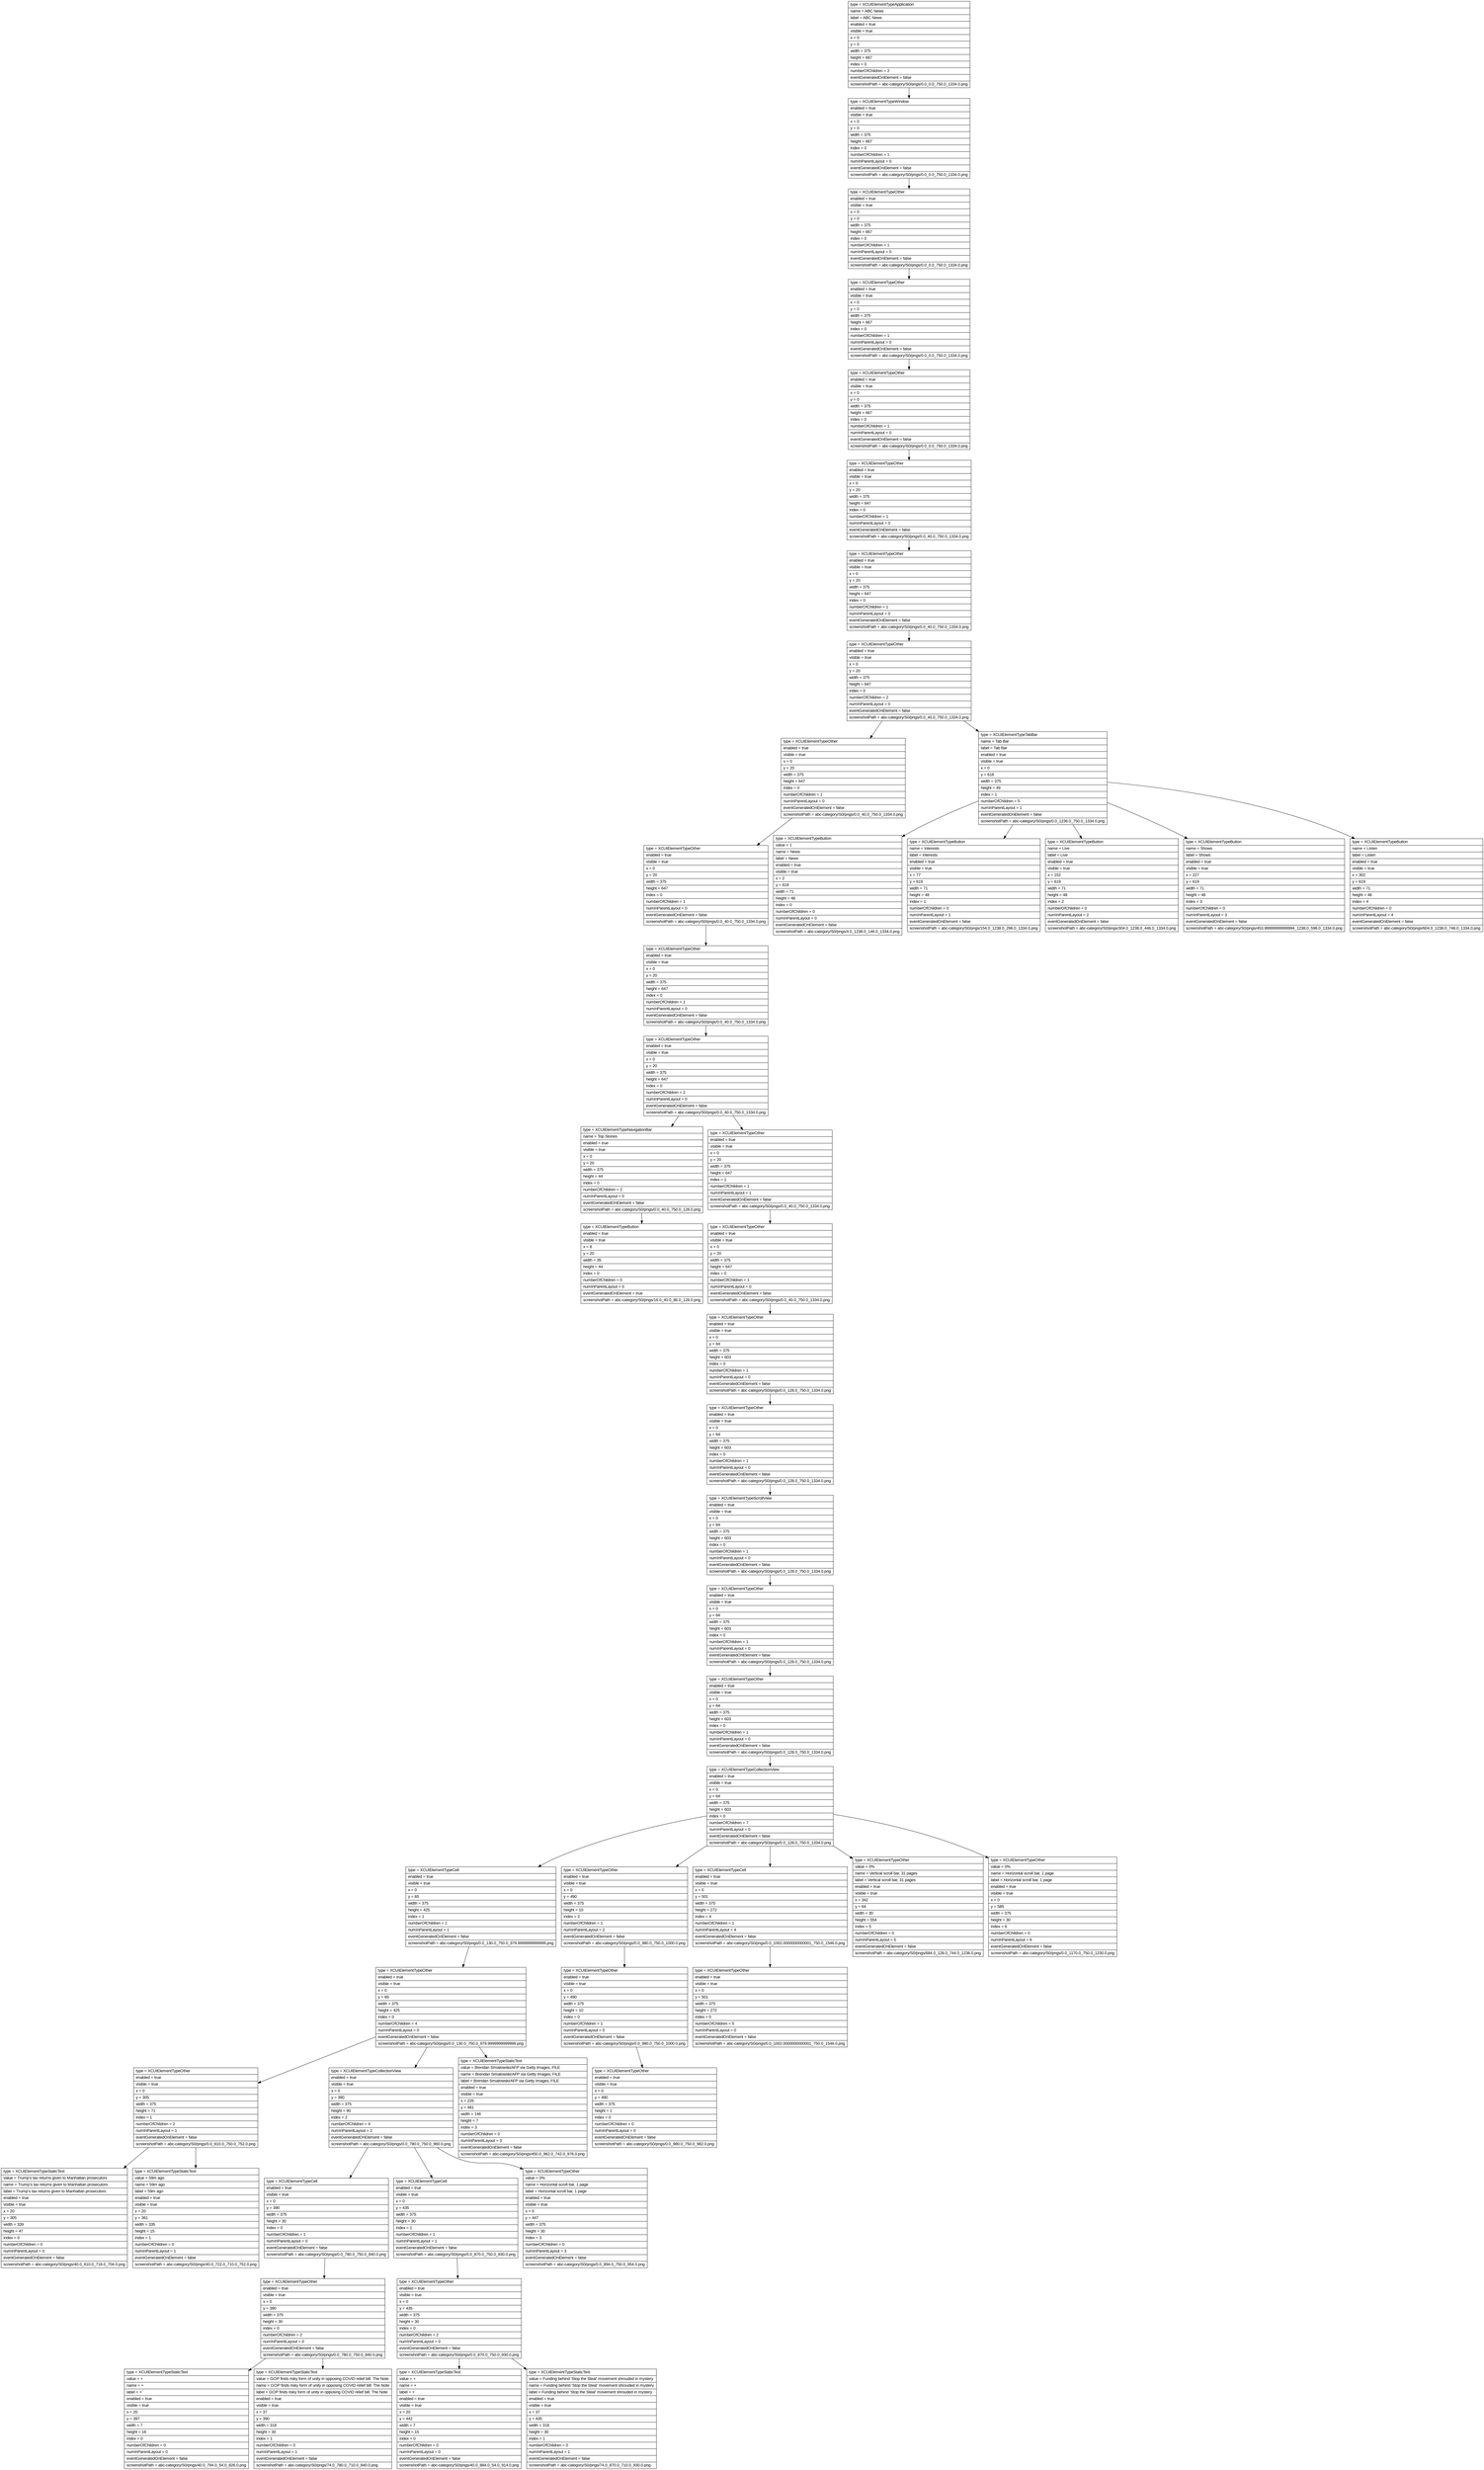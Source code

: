 digraph Layout {

	node [shape=record fontname=Arial];

	0	[label="{type = XCUIElementTypeApplication\l|name = ABC News\l|label = ABC News\l|enabled = true\l|visible = true\l|x = 0\l|y = 0\l|width = 375\l|height = 667\l|index = 0\l|numberOfChildren = 2\l|eventGeneratedOnElement = false \l|screenshotPath = abc-category/S0/pngs/0.0_0.0_750.0_1334.0.png\l}"]
	1	[label="{type = XCUIElementTypeWindow\l|enabled = true\l|visible = true\l|x = 0\l|y = 0\l|width = 375\l|height = 667\l|index = 0\l|numberOfChildren = 1\l|numInParentLayout = 0\l|eventGeneratedOnElement = false \l|screenshotPath = abc-category/S0/pngs/0.0_0.0_750.0_1334.0.png\l}"]
	2	[label="{type = XCUIElementTypeOther\l|enabled = true\l|visible = true\l|x = 0\l|y = 0\l|width = 375\l|height = 667\l|index = 0\l|numberOfChildren = 1\l|numInParentLayout = 0\l|eventGeneratedOnElement = false \l|screenshotPath = abc-category/S0/pngs/0.0_0.0_750.0_1334.0.png\l}"]
	3	[label="{type = XCUIElementTypeOther\l|enabled = true\l|visible = true\l|x = 0\l|y = 0\l|width = 375\l|height = 667\l|index = 0\l|numberOfChildren = 1\l|numInParentLayout = 0\l|eventGeneratedOnElement = false \l|screenshotPath = abc-category/S0/pngs/0.0_0.0_750.0_1334.0.png\l}"]
	4	[label="{type = XCUIElementTypeOther\l|enabled = true\l|visible = true\l|x = 0\l|y = 0\l|width = 375\l|height = 667\l|index = 0\l|numberOfChildren = 1\l|numInParentLayout = 0\l|eventGeneratedOnElement = false \l|screenshotPath = abc-category/S0/pngs/0.0_0.0_750.0_1334.0.png\l}"]
	5	[label="{type = XCUIElementTypeOther\l|enabled = true\l|visible = true\l|x = 0\l|y = 20\l|width = 375\l|height = 647\l|index = 0\l|numberOfChildren = 1\l|numInParentLayout = 0\l|eventGeneratedOnElement = false \l|screenshotPath = abc-category/S0/pngs/0.0_40.0_750.0_1334.0.png\l}"]
	6	[label="{type = XCUIElementTypeOther\l|enabled = true\l|visible = true\l|x = 0\l|y = 20\l|width = 375\l|height = 647\l|index = 0\l|numberOfChildren = 1\l|numInParentLayout = 0\l|eventGeneratedOnElement = false \l|screenshotPath = abc-category/S0/pngs/0.0_40.0_750.0_1334.0.png\l}"]
	7	[label="{type = XCUIElementTypeOther\l|enabled = true\l|visible = true\l|x = 0\l|y = 20\l|width = 375\l|height = 647\l|index = 0\l|numberOfChildren = 2\l|numInParentLayout = 0\l|eventGeneratedOnElement = false \l|screenshotPath = abc-category/S0/pngs/0.0_40.0_750.0_1334.0.png\l}"]
	8	[label="{type = XCUIElementTypeOther\l|enabled = true\l|visible = true\l|x = 0\l|y = 20\l|width = 375\l|height = 647\l|index = 0\l|numberOfChildren = 1\l|numInParentLayout = 0\l|eventGeneratedOnElement = false \l|screenshotPath = abc-category/S0/pngs/0.0_40.0_750.0_1334.0.png\l}"]
	9	[label="{type = XCUIElementTypeTabBar\l|name = Tab Bar\l|label = Tab Bar\l|enabled = true\l|visible = true\l|x = 0\l|y = 618\l|width = 375\l|height = 49\l|index = 1\l|numberOfChildren = 5\l|numInParentLayout = 1\l|eventGeneratedOnElement = false \l|screenshotPath = abc-category/S0/pngs/0.0_1236.0_750.0_1334.0.png\l}"]
	10	[label="{type = XCUIElementTypeOther\l|enabled = true\l|visible = true\l|x = 0\l|y = 20\l|width = 375\l|height = 647\l|index = 0\l|numberOfChildren = 1\l|numInParentLayout = 0\l|eventGeneratedOnElement = false \l|screenshotPath = abc-category/S0/pngs/0.0_40.0_750.0_1334.0.png\l}"]
	11	[label="{type = XCUIElementTypeButton\l|value = 1\l|name = News\l|label = News\l|enabled = true\l|visible = true\l|x = 2\l|y = 619\l|width = 71\l|height = 48\l|index = 0\l|numberOfChildren = 0\l|numInParentLayout = 0\l|eventGeneratedOnElement = false \l|screenshotPath = abc-category/S0/pngs/4.0_1238.0_146.0_1334.0.png\l}"]
	12	[label="{type = XCUIElementTypeButton\l|name = Interests\l|label = Interests\l|enabled = true\l|visible = true\l|x = 77\l|y = 619\l|width = 71\l|height = 48\l|index = 1\l|numberOfChildren = 0\l|numInParentLayout = 1\l|eventGeneratedOnElement = false \l|screenshotPath = abc-category/S0/pngs/154.0_1238.0_296.0_1334.0.png\l}"]
	13	[label="{type = XCUIElementTypeButton\l|name = Live\l|label = Live\l|enabled = true\l|visible = true\l|x = 152\l|y = 619\l|width = 71\l|height = 48\l|index = 2\l|numberOfChildren = 0\l|numInParentLayout = 2\l|eventGeneratedOnElement = false \l|screenshotPath = abc-category/S0/pngs/304.0_1238.0_446.0_1334.0.png\l}"]
	14	[label="{type = XCUIElementTypeButton\l|name = Shows\l|label = Shows\l|enabled = true\l|visible = true\l|x = 227\l|y = 619\l|width = 71\l|height = 48\l|index = 3\l|numberOfChildren = 0\l|numInParentLayout = 3\l|eventGeneratedOnElement = false \l|screenshotPath = abc-category/S0/pngs/453.99999999999994_1238.0_596.0_1334.0.png\l}"]
	15	[label="{type = XCUIElementTypeButton\l|name = Listen\l|label = Listen\l|enabled = true\l|visible = true\l|x = 302\l|y = 619\l|width = 71\l|height = 48\l|index = 4\l|numberOfChildren = 0\l|numInParentLayout = 4\l|eventGeneratedOnElement = false \l|screenshotPath = abc-category/S0/pngs/604.0_1238.0_746.0_1334.0.png\l}"]
	16	[label="{type = XCUIElementTypeOther\l|enabled = true\l|visible = true\l|x = 0\l|y = 20\l|width = 375\l|height = 647\l|index = 0\l|numberOfChildren = 1\l|numInParentLayout = 0\l|eventGeneratedOnElement = false \l|screenshotPath = abc-category/S0/pngs/0.0_40.0_750.0_1334.0.png\l}"]
	17	[label="{type = XCUIElementTypeOther\l|enabled = true\l|visible = true\l|x = 0\l|y = 20\l|width = 375\l|height = 647\l|index = 0\l|numberOfChildren = 2\l|numInParentLayout = 0\l|eventGeneratedOnElement = false \l|screenshotPath = abc-category/S0/pngs/0.0_40.0_750.0_1334.0.png\l}"]
	18	[label="{type = XCUIElementTypeNavigationBar\l|name = Top Stories\l|enabled = true\l|visible = true\l|x = 0\l|y = 20\l|width = 375\l|height = 44\l|index = 0\l|numberOfChildren = 2\l|numInParentLayout = 0\l|eventGeneratedOnElement = false \l|screenshotPath = abc-category/S0/pngs/0.0_40.0_750.0_128.0.png\l}"]
	19	[label="{type = XCUIElementTypeOther\l|enabled = true\l|visible = true\l|x = 0\l|y = 20\l|width = 375\l|height = 647\l|index = 1\l|numberOfChildren = 1\l|numInParentLayout = 1\l|eventGeneratedOnElement = false \l|screenshotPath = abc-category/S0/pngs/0.0_40.0_750.0_1334.0.png\l}"]
	20	[label="{type = XCUIElementTypeButton\l|enabled = true\l|visible = true\l|x = 8\l|y = 20\l|width = 35\l|height = 44\l|index = 0\l|numberOfChildren = 0\l|numInParentLayout = 0\l|eventGeneratedOnElement = true \l|screenshotPath = abc-category/S0/pngs/16.0_40.0_86.0_128.0.png\l}"]
	21	[label="{type = XCUIElementTypeOther\l|enabled = true\l|visible = true\l|x = 0\l|y = 20\l|width = 375\l|height = 647\l|index = 0\l|numberOfChildren = 1\l|numInParentLayout = 0\l|eventGeneratedOnElement = false \l|screenshotPath = abc-category/S0/pngs/0.0_40.0_750.0_1334.0.png\l}"]
	22	[label="{type = XCUIElementTypeOther\l|enabled = true\l|visible = true\l|x = 0\l|y = 64\l|width = 375\l|height = 603\l|index = 0\l|numberOfChildren = 1\l|numInParentLayout = 0\l|eventGeneratedOnElement = false \l|screenshotPath = abc-category/S0/pngs/0.0_128.0_750.0_1334.0.png\l}"]
	23	[label="{type = XCUIElementTypeOther\l|enabled = true\l|visible = true\l|x = 0\l|y = 64\l|width = 375\l|height = 603\l|index = 0\l|numberOfChildren = 1\l|numInParentLayout = 0\l|eventGeneratedOnElement = false \l|screenshotPath = abc-category/S0/pngs/0.0_128.0_750.0_1334.0.png\l}"]
	24	[label="{type = XCUIElementTypeScrollView\l|enabled = true\l|visible = true\l|x = 0\l|y = 64\l|width = 375\l|height = 603\l|index = 0\l|numberOfChildren = 1\l|numInParentLayout = 0\l|eventGeneratedOnElement = false \l|screenshotPath = abc-category/S0/pngs/0.0_128.0_750.0_1334.0.png\l}"]
	25	[label="{type = XCUIElementTypeOther\l|enabled = true\l|visible = true\l|x = 0\l|y = 64\l|width = 375\l|height = 603\l|index = 0\l|numberOfChildren = 1\l|numInParentLayout = 0\l|eventGeneratedOnElement = false \l|screenshotPath = abc-category/S0/pngs/0.0_128.0_750.0_1334.0.png\l}"]
	26	[label="{type = XCUIElementTypeOther\l|enabled = true\l|visible = true\l|x = 0\l|y = 64\l|width = 375\l|height = 603\l|index = 0\l|numberOfChildren = 1\l|numInParentLayout = 0\l|eventGeneratedOnElement = false \l|screenshotPath = abc-category/S0/pngs/0.0_128.0_750.0_1334.0.png\l}"]
	27	[label="{type = XCUIElementTypeCollectionView\l|enabled = true\l|visible = true\l|x = 0\l|y = 64\l|width = 375\l|height = 603\l|index = 0\l|numberOfChildren = 7\l|numInParentLayout = 0\l|eventGeneratedOnElement = false \l|screenshotPath = abc-category/S0/pngs/0.0_128.0_750.0_1334.0.png\l}"]
	28	[label="{type = XCUIElementTypeCell\l|enabled = true\l|visible = true\l|x = 0\l|y = 65\l|width = 375\l|height = 425\l|index = 1\l|numberOfChildren = 1\l|numInParentLayout = 1\l|eventGeneratedOnElement = false \l|screenshotPath = abc-category/S0/pngs/0.0_130.0_750.0_979.9999999999999.png\l}"]
	29	[label="{type = XCUIElementTypeOther\l|enabled = true\l|visible = true\l|x = 0\l|y = 490\l|width = 375\l|height = 10\l|index = 2\l|numberOfChildren = 1\l|numInParentLayout = 2\l|eventGeneratedOnElement = false \l|screenshotPath = abc-category/S0/pngs/0.0_980.0_750.0_1000.0.png\l}"]
	30	[label="{type = XCUIElementTypeCell\l|enabled = true\l|visible = true\l|x = 0\l|y = 501\l|width = 375\l|height = 272\l|index = 4\l|numberOfChildren = 1\l|numInParentLayout = 4\l|eventGeneratedOnElement = false \l|screenshotPath = abc-category/S0/pngs/0.0_1002.0000000000001_750.0_1546.0.png\l}"]
	31	[label="{type = XCUIElementTypeOther\l|value = 0%\l|name = Vertical scroll bar, 31 pages\l|label = Vertical scroll bar, 31 pages\l|enabled = true\l|visible = true\l|x = 342\l|y = 64\l|width = 30\l|height = 554\l|index = 5\l|numberOfChildren = 0\l|numInParentLayout = 5\l|eventGeneratedOnElement = false \l|screenshotPath = abc-category/S0/pngs/684.0_128.0_744.0_1236.0.png\l}"]
	32	[label="{type = XCUIElementTypeOther\l|value = 0%\l|name = Horizontal scroll bar, 1 page\l|label = Horizontal scroll bar, 1 page\l|enabled = true\l|visible = true\l|x = 0\l|y = 585\l|width = 375\l|height = 30\l|index = 6\l|numberOfChildren = 0\l|numInParentLayout = 6\l|eventGeneratedOnElement = false \l|screenshotPath = abc-category/S0/pngs/0.0_1170.0_750.0_1230.0.png\l}"]
	33	[label="{type = XCUIElementTypeOther\l|enabled = true\l|visible = true\l|x = 0\l|y = 65\l|width = 375\l|height = 425\l|index = 0\l|numberOfChildren = 4\l|numInParentLayout = 0\l|eventGeneratedOnElement = false \l|screenshotPath = abc-category/S0/pngs/0.0_130.0_750.0_979.9999999999999.png\l}"]
	34	[label="{type = XCUIElementTypeOther\l|enabled = true\l|visible = true\l|x = 0\l|y = 490\l|width = 375\l|height = 10\l|index = 0\l|numberOfChildren = 1\l|numInParentLayout = 0\l|eventGeneratedOnElement = false \l|screenshotPath = abc-category/S0/pngs/0.0_980.0_750.0_1000.0.png\l}"]
	35	[label="{type = XCUIElementTypeOther\l|enabled = true\l|visible = true\l|x = 0\l|y = 501\l|width = 375\l|height = 272\l|index = 0\l|numberOfChildren = 5\l|numInParentLayout = 0\l|eventGeneratedOnElement = false \l|screenshotPath = abc-category/S0/pngs/0.0_1002.0000000000001_750.0_1546.0.png\l}"]
	36	[label="{type = XCUIElementTypeOther\l|enabled = true\l|visible = true\l|x = 0\l|y = 305\l|width = 375\l|height = 71\l|index = 1\l|numberOfChildren = 2\l|numInParentLayout = 1\l|eventGeneratedOnElement = false \l|screenshotPath = abc-category/S0/pngs/0.0_610.0_750.0_752.0.png\l}"]
	37	[label="{type = XCUIElementTypeCollectionView\l|enabled = true\l|visible = true\l|x = 0\l|y = 390\l|width = 375\l|height = 90\l|index = 2\l|numberOfChildren = 4\l|numInParentLayout = 2\l|eventGeneratedOnElement = false \l|screenshotPath = abc-category/S0/pngs/0.0_780.0_750.0_960.0.png\l}"]
	38	[label="{type = XCUIElementTypeStaticText\l|value = Brendan Smialowski/AFP via Getty Images, FILE\l|name = Brendan Smialowski/AFP via Getty Images, FILE\l|label = Brendan Smialowski/AFP via Getty Images, FILE\l|enabled = true\l|visible = true\l|x = 225\l|y = 481\l|width = 146\l|height = 7\l|index = 3\l|numberOfChildren = 0\l|numInParentLayout = 3\l|eventGeneratedOnElement = false \l|screenshotPath = abc-category/S0/pngs/450.0_962.0_742.0_976.0.png\l}"]
	39	[label="{type = XCUIElementTypeOther\l|enabled = true\l|visible = true\l|x = 0\l|y = 490\l|width = 375\l|height = 1\l|index = 0\l|numberOfChildren = 0\l|numInParentLayout = 0\l|eventGeneratedOnElement = false \l|screenshotPath = abc-category/S0/pngs/0.0_980.0_750.0_982.0.png\l}"]
	40	[label="{type = XCUIElementTypeStaticText\l|value = Trump's tax returns given to Manhattan prosecutors \l|name = Trump's tax returns given to Manhattan prosecutors \l|label = Trump's tax returns given to Manhattan prosecutors \l|enabled = true\l|visible = true\l|x = 20\l|y = 305\l|width = 339\l|height = 47\l|index = 0\l|numberOfChildren = 0\l|numInParentLayout = 0\l|eventGeneratedOnElement = false \l|screenshotPath = abc-category/S0/pngs/40.0_610.0_718.0_704.0.png\l}"]
	41	[label="{type = XCUIElementTypeStaticText\l|value = 59m ago\l|name = 59m ago\l|label = 59m ago\l|enabled = true\l|visible = true\l|x = 20\l|y = 361\l|width = 335\l|height = 15\l|index = 1\l|numberOfChildren = 0\l|numInParentLayout = 1\l|eventGeneratedOnElement = false \l|screenshotPath = abc-category/S0/pngs/40.0_722.0_710.0_752.0.png\l}"]
	42	[label="{type = XCUIElementTypeCell\l|enabled = true\l|visible = true\l|x = 0\l|y = 390\l|width = 375\l|height = 30\l|index = 0\l|numberOfChildren = 1\l|numInParentLayout = 0\l|eventGeneratedOnElement = false \l|screenshotPath = abc-category/S0/pngs/0.0_780.0_750.0_840.0.png\l}"]
	43	[label="{type = XCUIElementTypeCell\l|enabled = true\l|visible = true\l|x = 0\l|y = 435\l|width = 375\l|height = 30\l|index = 1\l|numberOfChildren = 1\l|numInParentLayout = 1\l|eventGeneratedOnElement = false \l|screenshotPath = abc-category/S0/pngs/0.0_870.0_750.0_930.0.png\l}"]
	44	[label="{type = XCUIElementTypeOther\l|value = 0%\l|name = Horizontal scroll bar, 1 page\l|label = Horizontal scroll bar, 1 page\l|enabled = true\l|visible = true\l|x = 0\l|y = 447\l|width = 375\l|height = 30\l|index = 3\l|numberOfChildren = 0\l|numInParentLayout = 3\l|eventGeneratedOnElement = false \l|screenshotPath = abc-category/S0/pngs/0.0_894.0_750.0_954.0.png\l}"]
	45	[label="{type = XCUIElementTypeOther\l|enabled = true\l|visible = true\l|x = 0\l|y = 390\l|width = 375\l|height = 30\l|index = 0\l|numberOfChildren = 2\l|numInParentLayout = 0\l|eventGeneratedOnElement = false \l|screenshotPath = abc-category/S0/pngs/0.0_780.0_750.0_840.0.png\l}"]
	46	[label="{type = XCUIElementTypeOther\l|enabled = true\l|visible = true\l|x = 0\l|y = 435\l|width = 375\l|height = 30\l|index = 0\l|numberOfChildren = 2\l|numInParentLayout = 0\l|eventGeneratedOnElement = false \l|screenshotPath = abc-category/S0/pngs/0.0_870.0_750.0_930.0.png\l}"]
	47	[label="{type = XCUIElementTypeStaticText\l|value = +\l|name = +\l|label = +\l|enabled = true\l|visible = true\l|x = 20\l|y = 397\l|width = 7\l|height = 16\l|index = 0\l|numberOfChildren = 0\l|numInParentLayout = 0\l|eventGeneratedOnElement = false \l|screenshotPath = abc-category/S0/pngs/40.0_794.0_54.0_826.0.png\l}"]
	48	[label="{type = XCUIElementTypeStaticText\l|value = GOP finds risky form of unity in opposing COVID relief bill: The Note\l|name = GOP finds risky form of unity in opposing COVID relief bill: The Note\l|label = GOP finds risky form of unity in opposing COVID relief bill: The Note\l|enabled = true\l|visible = true\l|x = 37\l|y = 390\l|width = 318\l|height = 30\l|index = 1\l|numberOfChildren = 0\l|numInParentLayout = 1\l|eventGeneratedOnElement = false \l|screenshotPath = abc-category/S0/pngs/74.0_780.0_710.0_840.0.png\l}"]
	49	[label="{type = XCUIElementTypeStaticText\l|value = +\l|name = +\l|label = +\l|enabled = true\l|visible = true\l|x = 20\l|y = 442\l|width = 7\l|height = 15\l|index = 0\l|numberOfChildren = 0\l|numInParentLayout = 0\l|eventGeneratedOnElement = false \l|screenshotPath = abc-category/S0/pngs/40.0_884.0_54.0_914.0.png\l}"]
	50	[label="{type = XCUIElementTypeStaticText\l|value = Funding behind 'Stop the Steal' movement shrouded in mystery\l|name = Funding behind 'Stop the Steal' movement shrouded in mystery\l|label = Funding behind 'Stop the Steal' movement shrouded in mystery\l|enabled = true\l|visible = true\l|x = 37\l|y = 435\l|width = 318\l|height = 30\l|index = 1\l|numberOfChildren = 0\l|numInParentLayout = 1\l|eventGeneratedOnElement = false \l|screenshotPath = abc-category/S0/pngs/74.0_870.0_710.0_930.0.png\l}"]


	0 -> 1
	1 -> 2
	2 -> 3
	3 -> 4
	4 -> 5
	5 -> 6
	6 -> 7
	7 -> 8
	7 -> 9
	8 -> 10
	9 -> 11
	9 -> 12
	9 -> 13
	9 -> 14
	9 -> 15
	10 -> 16
	16 -> 17
	17 -> 18
	17 -> 19
	18 -> 20
	19 -> 21
	21 -> 22
	22 -> 23
	23 -> 24
	24 -> 25
	25 -> 26
	26 -> 27
	27 -> 28
	27 -> 29
	27 -> 30
	27 -> 31
	27 -> 32
	28 -> 33
	29 -> 34
	30 -> 35
	33 -> 36
	33 -> 37
	33 -> 38
	34 -> 39
	36 -> 40
	36 -> 41
	37 -> 42
	37 -> 43
	37 -> 44
	42 -> 45
	43 -> 46
	45 -> 47
	45 -> 48
	46 -> 49
	46 -> 50


}